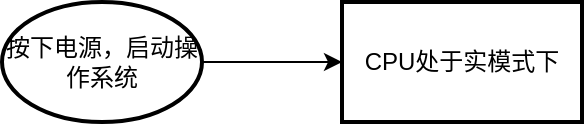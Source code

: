 <mxfile version="16.3.0" type="github">
  <diagram id="a2CuIqCqKbvbjyX_eEk6" name="操作系统的启动">
    <mxGraphModel dx="1422" dy="754" grid="1" gridSize="10" guides="1" tooltips="1" connect="1" arrows="1" fold="1" page="1" pageScale="1" pageWidth="827" pageHeight="1169" math="0" shadow="0">
      <root>
        <mxCell id="0" />
        <mxCell id="1" parent="0" />
        <mxCell id="D6BI33M1YBVbn7DMA1we-3" value="" style="edgeStyle=orthogonalEdgeStyle;rounded=0;orthogonalLoop=1;jettySize=auto;html=1;" edge="1" parent="1" source="D6BI33M1YBVbn7DMA1we-1" target="D6BI33M1YBVbn7DMA1we-2">
          <mxGeometry relative="1" as="geometry" />
        </mxCell>
        <mxCell id="D6BI33M1YBVbn7DMA1we-1" value="按下电源，启动操作系统" style="strokeWidth=2;html=1;shape=mxgraph.flowchart.start_1;whiteSpace=wrap;" vertex="1" parent="1">
          <mxGeometry x="30" y="240" width="100" height="60" as="geometry" />
        </mxCell>
        <mxCell id="D6BI33M1YBVbn7DMA1we-2" value="CPU处于实模式下" style="whiteSpace=wrap;html=1;strokeWidth=2;" vertex="1" parent="1">
          <mxGeometry x="200" y="240" width="120" height="60" as="geometry" />
        </mxCell>
      </root>
    </mxGraphModel>
  </diagram>
</mxfile>
